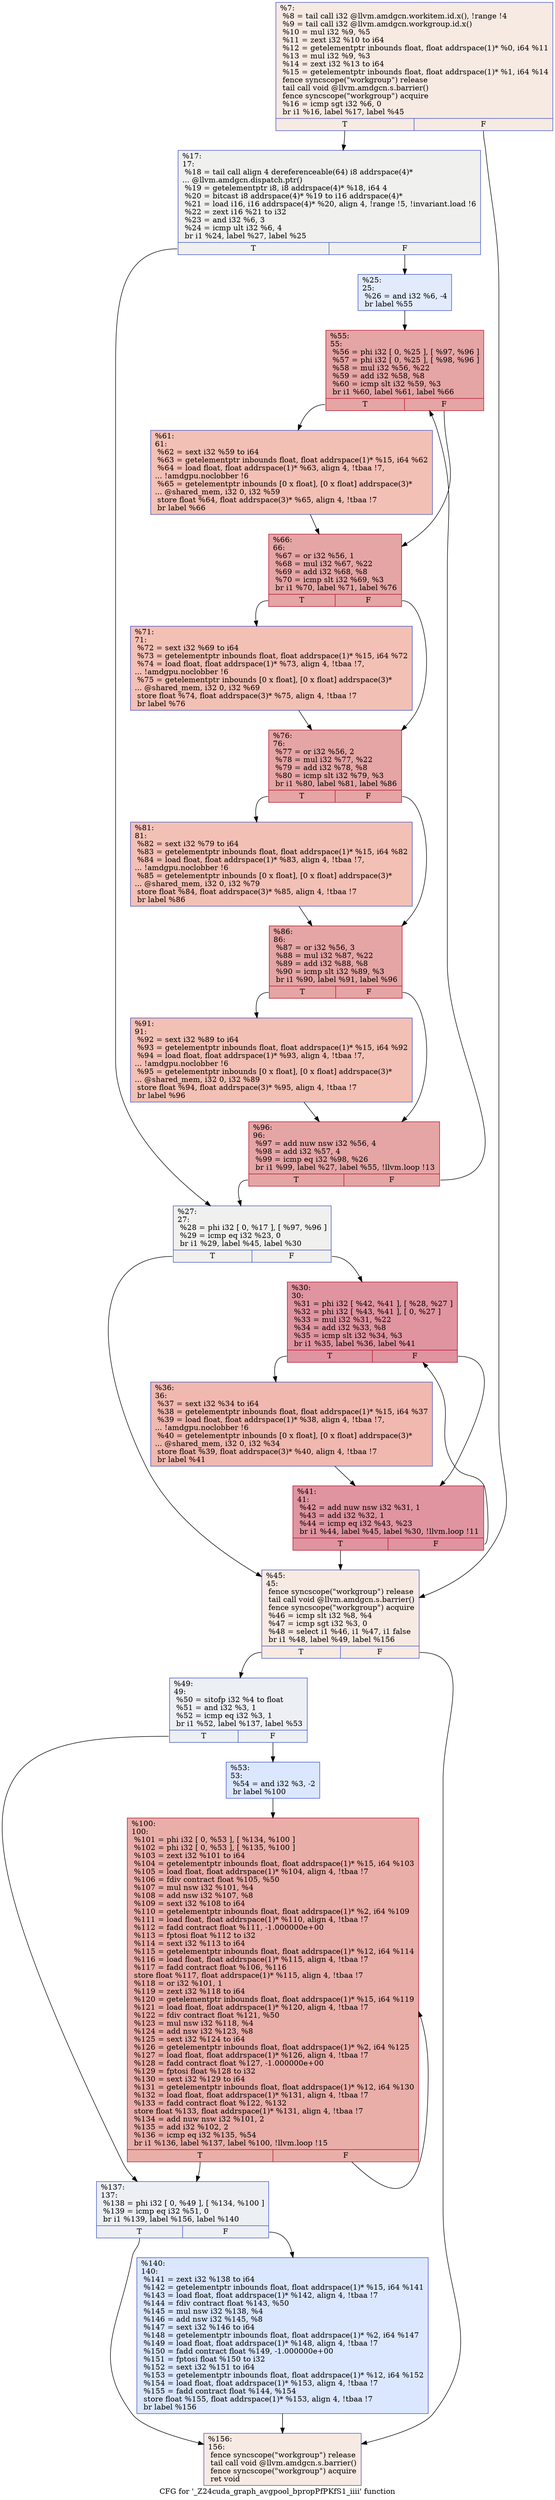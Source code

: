 digraph "CFG for '_Z24cuda_graph_avgpool_bpropPfPKfS1_iiii' function" {
	label="CFG for '_Z24cuda_graph_avgpool_bpropPfPKfS1_iiii' function";

	Node0x5125790 [shape=record,color="#3d50c3ff", style=filled, fillcolor="#eed0c070",label="{%7:\l  %8 = tail call i32 @llvm.amdgcn.workitem.id.x(), !range !4\l  %9 = tail call i32 @llvm.amdgcn.workgroup.id.x()\l  %10 = mul i32 %9, %5\l  %11 = zext i32 %10 to i64\l  %12 = getelementptr inbounds float, float addrspace(1)* %0, i64 %11\l  %13 = mul i32 %9, %3\l  %14 = zext i32 %13 to i64\l  %15 = getelementptr inbounds float, float addrspace(1)* %1, i64 %14\l  fence syncscope(\"workgroup\") release\l  tail call void @llvm.amdgcn.s.barrier()\l  fence syncscope(\"workgroup\") acquire\l  %16 = icmp sgt i32 %6, 0\l  br i1 %16, label %17, label %45\l|{<s0>T|<s1>F}}"];
	Node0x5125790:s0 -> Node0x5126530;
	Node0x5125790:s1 -> Node0x5127550;
	Node0x5126530 [shape=record,color="#3d50c3ff", style=filled, fillcolor="#dedcdb70",label="{%17:\l17:                                               \l  %18 = tail call align 4 dereferenceable(64) i8 addrspace(4)*\l... @llvm.amdgcn.dispatch.ptr()\l  %19 = getelementptr i8, i8 addrspace(4)* %18, i64 4\l  %20 = bitcast i8 addrspace(4)* %19 to i16 addrspace(4)*\l  %21 = load i16, i16 addrspace(4)* %20, align 4, !range !5, !invariant.load !6\l  %22 = zext i16 %21 to i32\l  %23 = and i32 %6, 3\l  %24 = icmp ult i32 %6, 4\l  br i1 %24, label %27, label %25\l|{<s0>T|<s1>F}}"];
	Node0x5126530:s0 -> Node0x5127f10;
	Node0x5126530:s1 -> Node0x5127fa0;
	Node0x5127fa0 [shape=record,color="#3d50c3ff", style=filled, fillcolor="#bbd1f870",label="{%25:\l25:                                               \l  %26 = and i32 %6, -4\l  br label %55\l}"];
	Node0x5127fa0 -> Node0x51281a0;
	Node0x5127f10 [shape=record,color="#3d50c3ff", style=filled, fillcolor="#dedcdb70",label="{%27:\l27:                                               \l  %28 = phi i32 [ 0, %17 ], [ %97, %96 ]\l  %29 = icmp eq i32 %23, 0\l  br i1 %29, label %45, label %30\l|{<s0>T|<s1>F}}"];
	Node0x5127f10:s0 -> Node0x5127550;
	Node0x5127f10:s1 -> Node0x5128460;
	Node0x5128460 [shape=record,color="#b70d28ff", style=filled, fillcolor="#b70d2870",label="{%30:\l30:                                               \l  %31 = phi i32 [ %42, %41 ], [ %28, %27 ]\l  %32 = phi i32 [ %43, %41 ], [ 0, %27 ]\l  %33 = mul i32 %31, %22\l  %34 = add i32 %33, %8\l  %35 = icmp slt i32 %34, %3\l  br i1 %35, label %36, label %41\l|{<s0>T|<s1>F}}"];
	Node0x5128460:s0 -> Node0x51274d0;
	Node0x5128460:s1 -> Node0x51285d0;
	Node0x51274d0 [shape=record,color="#3d50c3ff", style=filled, fillcolor="#dc5d4a70",label="{%36:\l36:                                               \l  %37 = sext i32 %34 to i64\l  %38 = getelementptr inbounds float, float addrspace(1)* %15, i64 %37\l  %39 = load float, float addrspace(1)* %38, align 4, !tbaa !7,\l... !amdgpu.noclobber !6\l  %40 = getelementptr inbounds [0 x float], [0 x float] addrspace(3)*\l... @shared_mem, i32 0, i32 %34\l  store float %39, float addrspace(3)* %40, align 4, !tbaa !7\l  br label %41\l}"];
	Node0x51274d0 -> Node0x51285d0;
	Node0x51285d0 [shape=record,color="#b70d28ff", style=filled, fillcolor="#b70d2870",label="{%41:\l41:                                               \l  %42 = add nuw nsw i32 %31, 1\l  %43 = add i32 %32, 1\l  %44 = icmp eq i32 %43, %23\l  br i1 %44, label %45, label %30, !llvm.loop !11\l|{<s0>T|<s1>F}}"];
	Node0x51285d0:s0 -> Node0x5127550;
	Node0x51285d0:s1 -> Node0x5128460;
	Node0x5127550 [shape=record,color="#3d50c3ff", style=filled, fillcolor="#eed0c070",label="{%45:\l45:                                               \l  fence syncscope(\"workgroup\") release\l  tail call void @llvm.amdgcn.s.barrier()\l  fence syncscope(\"workgroup\") acquire\l  %46 = icmp slt i32 %8, %4\l  %47 = icmp sgt i32 %3, 0\l  %48 = select i1 %46, i1 %47, i1 false\l  br i1 %48, label %49, label %156\l|{<s0>T|<s1>F}}"];
	Node0x5127550:s0 -> Node0x512a350;
	Node0x5127550:s1 -> Node0x512a3a0;
	Node0x512a350 [shape=record,color="#3d50c3ff", style=filled, fillcolor="#d4dbe670",label="{%49:\l49:                                               \l  %50 = sitofp i32 %4 to float\l  %51 = and i32 %3, 1\l  %52 = icmp eq i32 %3, 1\l  br i1 %52, label %137, label %53\l|{<s0>T|<s1>F}}"];
	Node0x512a350:s0 -> Node0x512a670;
	Node0x512a350:s1 -> Node0x512a6c0;
	Node0x512a6c0 [shape=record,color="#3d50c3ff", style=filled, fillcolor="#aec9fc70",label="{%53:\l53:                                               \l  %54 = and i32 %3, -2\l  br label %100\l}"];
	Node0x512a6c0 -> Node0x512a890;
	Node0x51281a0 [shape=record,color="#b70d28ff", style=filled, fillcolor="#c5333470",label="{%55:\l55:                                               \l  %56 = phi i32 [ 0, %25 ], [ %97, %96 ]\l  %57 = phi i32 [ 0, %25 ], [ %98, %96 ]\l  %58 = mul i32 %56, %22\l  %59 = add i32 %58, %8\l  %60 = icmp slt i32 %59, %3\l  br i1 %60, label %61, label %66\l|{<s0>T|<s1>F}}"];
	Node0x51281a0:s0 -> Node0x512ac90;
	Node0x51281a0:s1 -> Node0x512ad20;
	Node0x512ac90 [shape=record,color="#3d50c3ff", style=filled, fillcolor="#e5705870",label="{%61:\l61:                                               \l  %62 = sext i32 %59 to i64\l  %63 = getelementptr inbounds float, float addrspace(1)* %15, i64 %62\l  %64 = load float, float addrspace(1)* %63, align 4, !tbaa !7,\l... !amdgpu.noclobber !6\l  %65 = getelementptr inbounds [0 x float], [0 x float] addrspace(3)*\l... @shared_mem, i32 0, i32 %59\l  store float %64, float addrspace(3)* %65, align 4, !tbaa !7\l  br label %66\l}"];
	Node0x512ac90 -> Node0x512ad20;
	Node0x512ad20 [shape=record,color="#b70d28ff", style=filled, fillcolor="#c5333470",label="{%66:\l66:                                               \l  %67 = or i32 %56, 1\l  %68 = mul i32 %67, %22\l  %69 = add i32 %68, %8\l  %70 = icmp slt i32 %69, %3\l  br i1 %70, label %71, label %76\l|{<s0>T|<s1>F}}"];
	Node0x512ad20:s0 -> Node0x512b630;
	Node0x512ad20:s1 -> Node0x512b680;
	Node0x512b630 [shape=record,color="#3d50c3ff", style=filled, fillcolor="#e5705870",label="{%71:\l71:                                               \l  %72 = sext i32 %69 to i64\l  %73 = getelementptr inbounds float, float addrspace(1)* %15, i64 %72\l  %74 = load float, float addrspace(1)* %73, align 4, !tbaa !7,\l... !amdgpu.noclobber !6\l  %75 = getelementptr inbounds [0 x float], [0 x float] addrspace(3)*\l... @shared_mem, i32 0, i32 %69\l  store float %74, float addrspace(3)* %75, align 4, !tbaa !7\l  br label %76\l}"];
	Node0x512b630 -> Node0x512b680;
	Node0x512b680 [shape=record,color="#b70d28ff", style=filled, fillcolor="#c5333470",label="{%76:\l76:                                               \l  %77 = or i32 %56, 2\l  %78 = mul i32 %77, %22\l  %79 = add i32 %78, %8\l  %80 = icmp slt i32 %79, %3\l  br i1 %80, label %81, label %86\l|{<s0>T|<s1>F}}"];
	Node0x512b680:s0 -> Node0x512bd40;
	Node0x512b680:s1 -> Node0x512bd90;
	Node0x512bd40 [shape=record,color="#3d50c3ff", style=filled, fillcolor="#e5705870",label="{%81:\l81:                                               \l  %82 = sext i32 %79 to i64\l  %83 = getelementptr inbounds float, float addrspace(1)* %15, i64 %82\l  %84 = load float, float addrspace(1)* %83, align 4, !tbaa !7,\l... !amdgpu.noclobber !6\l  %85 = getelementptr inbounds [0 x float], [0 x float] addrspace(3)*\l... @shared_mem, i32 0, i32 %79\l  store float %84, float addrspace(3)* %85, align 4, !tbaa !7\l  br label %86\l}"];
	Node0x512bd40 -> Node0x512bd90;
	Node0x512bd90 [shape=record,color="#b70d28ff", style=filled, fillcolor="#c5333470",label="{%86:\l86:                                               \l  %87 = or i32 %56, 3\l  %88 = mul i32 %87, %22\l  %89 = add i32 %88, %8\l  %90 = icmp slt i32 %89, %3\l  br i1 %90, label %91, label %96\l|{<s0>T|<s1>F}}"];
	Node0x512bd90:s0 -> Node0x512c480;
	Node0x512bd90:s1 -> Node0x5128290;
	Node0x512c480 [shape=record,color="#3d50c3ff", style=filled, fillcolor="#e5705870",label="{%91:\l91:                                               \l  %92 = sext i32 %89 to i64\l  %93 = getelementptr inbounds float, float addrspace(1)* %15, i64 %92\l  %94 = load float, float addrspace(1)* %93, align 4, !tbaa !7,\l... !amdgpu.noclobber !6\l  %95 = getelementptr inbounds [0 x float], [0 x float] addrspace(3)*\l... @shared_mem, i32 0, i32 %89\l  store float %94, float addrspace(3)* %95, align 4, !tbaa !7\l  br label %96\l}"];
	Node0x512c480 -> Node0x5128290;
	Node0x5128290 [shape=record,color="#b70d28ff", style=filled, fillcolor="#c5333470",label="{%96:\l96:                                               \l  %97 = add nuw nsw i32 %56, 4\l  %98 = add i32 %57, 4\l  %99 = icmp eq i32 %98, %26\l  br i1 %99, label %27, label %55, !llvm.loop !13\l|{<s0>T|<s1>F}}"];
	Node0x5128290:s0 -> Node0x5127f10;
	Node0x5128290:s1 -> Node0x51281a0;
	Node0x512a890 [shape=record,color="#b70d28ff", style=filled, fillcolor="#d0473d70",label="{%100:\l100:                                              \l  %101 = phi i32 [ 0, %53 ], [ %134, %100 ]\l  %102 = phi i32 [ 0, %53 ], [ %135, %100 ]\l  %103 = zext i32 %101 to i64\l  %104 = getelementptr inbounds float, float addrspace(1)* %15, i64 %103\l  %105 = load float, float addrspace(1)* %104, align 4, !tbaa !7\l  %106 = fdiv contract float %105, %50\l  %107 = mul nsw i32 %101, %4\l  %108 = add nsw i32 %107, %8\l  %109 = sext i32 %108 to i64\l  %110 = getelementptr inbounds float, float addrspace(1)* %2, i64 %109\l  %111 = load float, float addrspace(1)* %110, align 4, !tbaa !7\l  %112 = fadd contract float %111, -1.000000e+00\l  %113 = fptosi float %112 to i32\l  %114 = sext i32 %113 to i64\l  %115 = getelementptr inbounds float, float addrspace(1)* %12, i64 %114\l  %116 = load float, float addrspace(1)* %115, align 4, !tbaa !7\l  %117 = fadd contract float %106, %116\l  store float %117, float addrspace(1)* %115, align 4, !tbaa !7\l  %118 = or i32 %101, 1\l  %119 = zext i32 %118 to i64\l  %120 = getelementptr inbounds float, float addrspace(1)* %15, i64 %119\l  %121 = load float, float addrspace(1)* %120, align 4, !tbaa !7\l  %122 = fdiv contract float %121, %50\l  %123 = mul nsw i32 %118, %4\l  %124 = add nsw i32 %123, %8\l  %125 = sext i32 %124 to i64\l  %126 = getelementptr inbounds float, float addrspace(1)* %2, i64 %125\l  %127 = load float, float addrspace(1)* %126, align 4, !tbaa !7\l  %128 = fadd contract float %127, -1.000000e+00\l  %129 = fptosi float %128 to i32\l  %130 = sext i32 %129 to i64\l  %131 = getelementptr inbounds float, float addrspace(1)* %12, i64 %130\l  %132 = load float, float addrspace(1)* %131, align 4, !tbaa !7\l  %133 = fadd contract float %122, %132\l  store float %133, float addrspace(1)* %131, align 4, !tbaa !7\l  %134 = add nuw nsw i32 %101, 2\l  %135 = add i32 %102, 2\l  %136 = icmp eq i32 %135, %54\l  br i1 %136, label %137, label %100, !llvm.loop !15\l|{<s0>T|<s1>F}}"];
	Node0x512a890:s0 -> Node0x512a670;
	Node0x512a890:s1 -> Node0x512a890;
	Node0x512a670 [shape=record,color="#3d50c3ff", style=filled, fillcolor="#d4dbe670",label="{%137:\l137:                                              \l  %138 = phi i32 [ 0, %49 ], [ %134, %100 ]\l  %139 = icmp eq i32 %51, 0\l  br i1 %139, label %156, label %140\l|{<s0>T|<s1>F}}"];
	Node0x512a670:s0 -> Node0x512a3a0;
	Node0x512a670:s1 -> Node0x512f150;
	Node0x512f150 [shape=record,color="#3d50c3ff", style=filled, fillcolor="#aec9fc70",label="{%140:\l140:                                              \l  %141 = zext i32 %138 to i64\l  %142 = getelementptr inbounds float, float addrspace(1)* %15, i64 %141\l  %143 = load float, float addrspace(1)* %142, align 4, !tbaa !7\l  %144 = fdiv contract float %143, %50\l  %145 = mul nsw i32 %138, %4\l  %146 = add nsw i32 %145, %8\l  %147 = sext i32 %146 to i64\l  %148 = getelementptr inbounds float, float addrspace(1)* %2, i64 %147\l  %149 = load float, float addrspace(1)* %148, align 4, !tbaa !7\l  %150 = fadd contract float %149, -1.000000e+00\l  %151 = fptosi float %150 to i32\l  %152 = sext i32 %151 to i64\l  %153 = getelementptr inbounds float, float addrspace(1)* %12, i64 %152\l  %154 = load float, float addrspace(1)* %153, align 4, !tbaa !7\l  %155 = fadd contract float %144, %154\l  store float %155, float addrspace(1)* %153, align 4, !tbaa !7\l  br label %156\l}"];
	Node0x512f150 -> Node0x512a3a0;
	Node0x512a3a0 [shape=record,color="#3d50c3ff", style=filled, fillcolor="#eed0c070",label="{%156:\l156:                                              \l  fence syncscope(\"workgroup\") release\l  tail call void @llvm.amdgcn.s.barrier()\l  fence syncscope(\"workgroup\") acquire\l  ret void\l}"];
}
